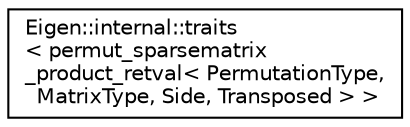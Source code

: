 digraph "Graphical Class Hierarchy"
{
  edge [fontname="Helvetica",fontsize="10",labelfontname="Helvetica",labelfontsize="10"];
  node [fontname="Helvetica",fontsize="10",shape=record];
  rankdir="LR";
  Node1 [label="Eigen::internal::traits\l\< permut_sparsematrix\l_product_retval\< PermutationType,\l MatrixType, Side, Transposed \> \>",height=0.2,width=0.4,color="black", fillcolor="white", style="filled",URL="$struct_eigen_1_1internal_1_1traits_3_01permut__sparsematrix__product__retval_3_01_permutation_ty5403b266b9e22646d31272a5ad0e64b6.html"];
}

